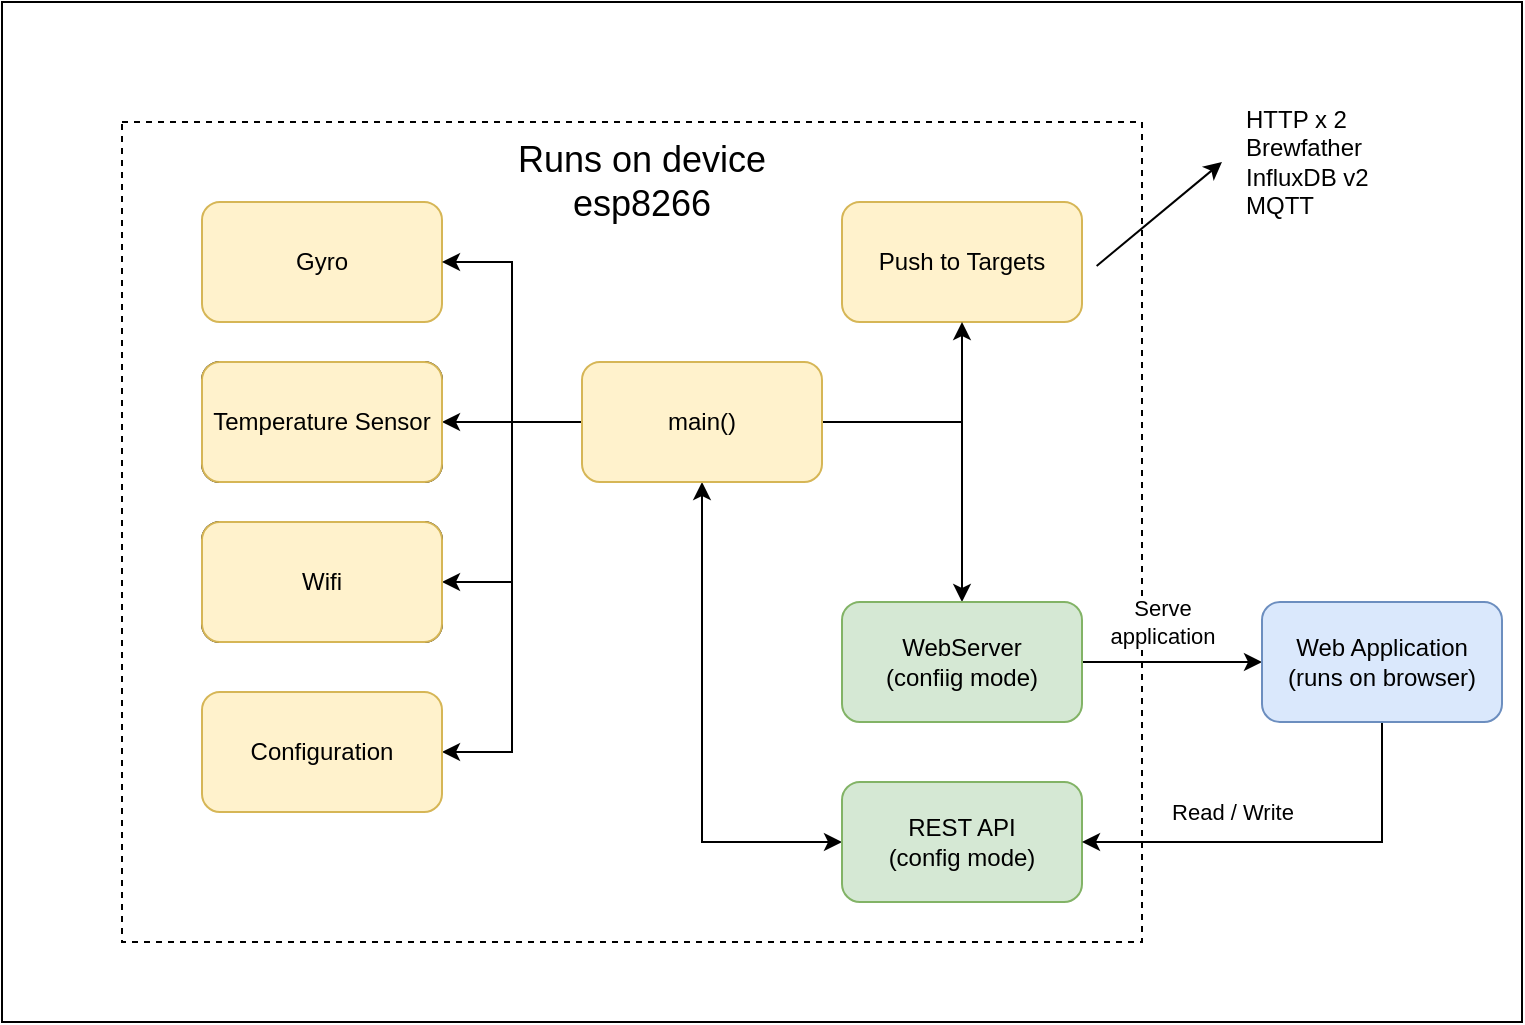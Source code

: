 <mxfile version="14.7.3" type="device"><diagram id="H8u3kietkkmoQsI5FEME" name="Page-1"><mxGraphModel dx="934" dy="1347" grid="1" gridSize="10" guides="1" tooltips="1" connect="1" arrows="1" fold="1" page="1" pageScale="1" pageWidth="827" pageHeight="1169" math="0" shadow="0"><root><mxCell id="0"/><mxCell id="1" parent="0"/><mxCell id="lMx7HzuY_Si9U8yCbKSk-31" value="" style="rounded=0;whiteSpace=wrap;html=1;align=left;" vertex="1" parent="1"><mxGeometry x="50" y="150" width="760" height="510" as="geometry"/></mxCell><mxCell id="lMx7HzuY_Si9U8yCbKSk-26" value="" style="rounded=0;whiteSpace=wrap;html=1;align=left;dashed=1;" vertex="1" parent="1"><mxGeometry x="110" y="210" width="510" height="410" as="geometry"/></mxCell><mxCell id="lMx7HzuY_Si9U8yCbKSk-1" value="Push to Targets" style="rounded=1;whiteSpace=wrap;html=1;fillColor=#fff2cc;strokeColor=#d6b656;" vertex="1" parent="1"><mxGeometry x="470" y="250" width="120" height="60" as="geometry"/></mxCell><mxCell id="lMx7HzuY_Si9U8yCbKSk-2" value="" style="endArrow=classic;html=1;exitX=1.061;exitY=0.533;exitDx=0;exitDy=0;exitPerimeter=0;" edge="1" parent="1" source="lMx7HzuY_Si9U8yCbKSk-1"><mxGeometry width="50" height="50" relative="1" as="geometry"><mxPoint x="380" y="610" as="sourcePoint"/><mxPoint x="660" y="230" as="targetPoint"/></mxGeometry></mxCell><mxCell id="lMx7HzuY_Si9U8yCbKSk-3" value="HTTP x 2&lt;br&gt;Brewfather&lt;br&gt;InfluxDB v2&lt;br&gt;MQTT" style="text;html=1;strokeColor=none;fillColor=none;align=left;verticalAlign=middle;whiteSpace=wrap;rounded=0;" vertex="1" parent="1"><mxGeometry x="670" y="190" width="110" height="80" as="geometry"/></mxCell><mxCell id="lMx7HzuY_Si9U8yCbKSk-4" value="Gyro" style="rounded=1;whiteSpace=wrap;html=1;align=center;fillColor=#fff2cc;strokeColor=#d6b656;" vertex="1" parent="1"><mxGeometry x="150" y="250" width="120" height="60" as="geometry"/></mxCell><mxCell id="lMx7HzuY_Si9U8yCbKSk-7" value="" style="edgeStyle=orthogonalEdgeStyle;rounded=0;orthogonalLoop=1;jettySize=auto;html=1;" edge="1" parent="1" source="lMx7HzuY_Si9U8yCbKSk-5" target="lMx7HzuY_Si9U8yCbKSk-6"><mxGeometry relative="1" as="geometry"/></mxCell><mxCell id="lMx7HzuY_Si9U8yCbKSk-8" style="edgeStyle=orthogonalEdgeStyle;rounded=0;orthogonalLoop=1;jettySize=auto;html=1;entryX=1;entryY=0.5;entryDx=0;entryDy=0;" edge="1" parent="1" source="lMx7HzuY_Si9U8yCbKSk-5" target="lMx7HzuY_Si9U8yCbKSk-4"><mxGeometry relative="1" as="geometry"/></mxCell><mxCell id="lMx7HzuY_Si9U8yCbKSk-9" style="edgeStyle=orthogonalEdgeStyle;rounded=0;orthogonalLoop=1;jettySize=auto;html=1;entryX=0.5;entryY=1;entryDx=0;entryDy=0;" edge="1" parent="1" source="lMx7HzuY_Si9U8yCbKSk-5" target="lMx7HzuY_Si9U8yCbKSk-1"><mxGeometry relative="1" as="geometry"/></mxCell><mxCell id="lMx7HzuY_Si9U8yCbKSk-12" style="edgeStyle=orthogonalEdgeStyle;rounded=0;orthogonalLoop=1;jettySize=auto;html=1;entryX=0.5;entryY=0;entryDx=0;entryDy=0;exitX=1;exitY=0.5;exitDx=0;exitDy=0;" edge="1" parent="1" source="lMx7HzuY_Si9U8yCbKSk-5" target="lMx7HzuY_Si9U8yCbKSk-10"><mxGeometry relative="1" as="geometry"/></mxCell><mxCell id="lMx7HzuY_Si9U8yCbKSk-13" style="edgeStyle=orthogonalEdgeStyle;rounded=0;orthogonalLoop=1;jettySize=auto;html=1;entryX=0;entryY=0.5;entryDx=0;entryDy=0;exitX=0.5;exitY=1;exitDx=0;exitDy=0;startArrow=classic;startFill=1;" edge="1" parent="1" source="lMx7HzuY_Si9U8yCbKSk-5" target="lMx7HzuY_Si9U8yCbKSk-11"><mxGeometry relative="1" as="geometry"/></mxCell><mxCell id="lMx7HzuY_Si9U8yCbKSk-21" style="edgeStyle=orthogonalEdgeStyle;rounded=0;orthogonalLoop=1;jettySize=auto;html=1;entryX=1;entryY=0.5;entryDx=0;entryDy=0;" edge="1" parent="1" source="lMx7HzuY_Si9U8yCbKSk-5" target="lMx7HzuY_Si9U8yCbKSk-20"><mxGeometry relative="1" as="geometry"/></mxCell><mxCell id="lMx7HzuY_Si9U8yCbKSk-23" style="edgeStyle=orthogonalEdgeStyle;rounded=0;orthogonalLoop=1;jettySize=auto;html=1;entryX=1;entryY=0.5;entryDx=0;entryDy=0;" edge="1" parent="1" source="lMx7HzuY_Si9U8yCbKSk-5" target="lMx7HzuY_Si9U8yCbKSk-22"><mxGeometry relative="1" as="geometry"/></mxCell><mxCell id="lMx7HzuY_Si9U8yCbKSk-5" value="main()" style="rounded=1;whiteSpace=wrap;html=1;align=center;fillColor=#fff2cc;strokeColor=#d6b656;" vertex="1" parent="1"><mxGeometry x="340" y="330" width="120" height="60" as="geometry"/></mxCell><mxCell id="lMx7HzuY_Si9U8yCbKSk-6" value="Temperature Sensor" style="rounded=1;whiteSpace=wrap;html=1;align=center;" vertex="1" parent="1"><mxGeometry x="150" y="330" width="120" height="60" as="geometry"/></mxCell><mxCell id="lMx7HzuY_Si9U8yCbKSk-18" value="Serve &lt;br&gt;application" style="edgeStyle=orthogonalEdgeStyle;rounded=0;orthogonalLoop=1;jettySize=auto;html=1;" edge="1" parent="1" source="lMx7HzuY_Si9U8yCbKSk-10" target="lMx7HzuY_Si9U8yCbKSk-14"><mxGeometry x="-0.111" y="20" relative="1" as="geometry"><mxPoint as="offset"/></mxGeometry></mxCell><mxCell id="lMx7HzuY_Si9U8yCbKSk-10" value="WebServer&lt;br&gt;(confiig mode)" style="rounded=1;whiteSpace=wrap;html=1;align=center;fillColor=#d5e8d4;strokeColor=#82b366;" vertex="1" parent="1"><mxGeometry x="470" y="450" width="120" height="60" as="geometry"/></mxCell><mxCell id="lMx7HzuY_Si9U8yCbKSk-11" value="REST API&lt;br&gt;(config mode)" style="rounded=1;whiteSpace=wrap;html=1;align=center;fillColor=#d5e8d4;strokeColor=#82b366;" vertex="1" parent="1"><mxGeometry x="470" y="540" width="120" height="60" as="geometry"/></mxCell><mxCell id="lMx7HzuY_Si9U8yCbKSk-16" style="edgeStyle=orthogonalEdgeStyle;rounded=0;orthogonalLoop=1;jettySize=auto;html=1;entryX=1;entryY=0.5;entryDx=0;entryDy=0;exitX=0.5;exitY=1;exitDx=0;exitDy=0;" edge="1" parent="1" source="lMx7HzuY_Si9U8yCbKSk-14" target="lMx7HzuY_Si9U8yCbKSk-11"><mxGeometry relative="1" as="geometry"/></mxCell><mxCell id="lMx7HzuY_Si9U8yCbKSk-19" value="Read / Write" style="edgeLabel;html=1;align=center;verticalAlign=middle;resizable=0;points=[];" vertex="1" connectable="0" parent="lMx7HzuY_Si9U8yCbKSk-16"><mxGeometry x="0.238" y="3" relative="1" as="geometry"><mxPoint x="-5" y="-18" as="offset"/></mxGeometry></mxCell><mxCell id="lMx7HzuY_Si9U8yCbKSk-14" value="Web Application&lt;br&gt;(runs on browser)" style="rounded=1;whiteSpace=wrap;html=1;align=center;fillColor=#dae8fc;strokeColor=#6c8ebf;" vertex="1" parent="1"><mxGeometry x="680" y="450" width="120" height="60" as="geometry"/></mxCell><mxCell id="lMx7HzuY_Si9U8yCbKSk-20" value="Wifi" style="rounded=1;whiteSpace=wrap;html=1;align=center;" vertex="1" parent="1"><mxGeometry x="150" y="410" width="120" height="60" as="geometry"/></mxCell><mxCell id="lMx7HzuY_Si9U8yCbKSk-22" value="Configuration" style="rounded=1;whiteSpace=wrap;html=1;align=center;fillColor=#fff2cc;strokeColor=#d6b656;" vertex="1" parent="1"><mxGeometry x="150" y="495" width="120" height="60" as="geometry"/></mxCell><mxCell id="lMx7HzuY_Si9U8yCbKSk-27" value="Temperature Sensor" style="rounded=1;whiteSpace=wrap;html=1;align=center;fillColor=#fff2cc;strokeColor=#d6b656;" vertex="1" parent="1"><mxGeometry x="150" y="330" width="120" height="60" as="geometry"/></mxCell><mxCell id="lMx7HzuY_Si9U8yCbKSk-28" value="Wifi" style="rounded=1;whiteSpace=wrap;html=1;align=center;fillColor=#fff2cc;strokeColor=#d6b656;" vertex="1" parent="1"><mxGeometry x="150" y="410" width="120" height="60" as="geometry"/></mxCell><mxCell id="lMx7HzuY_Si9U8yCbKSk-32" value="Runs on device&lt;br&gt;esp8266" style="text;html=1;strokeColor=none;fillColor=none;align=center;verticalAlign=middle;whiteSpace=wrap;rounded=0;fontSize=18;" vertex="1" parent="1"><mxGeometry x="280" y="230" width="180" height="20" as="geometry"/></mxCell></root></mxGraphModel></diagram></mxfile>